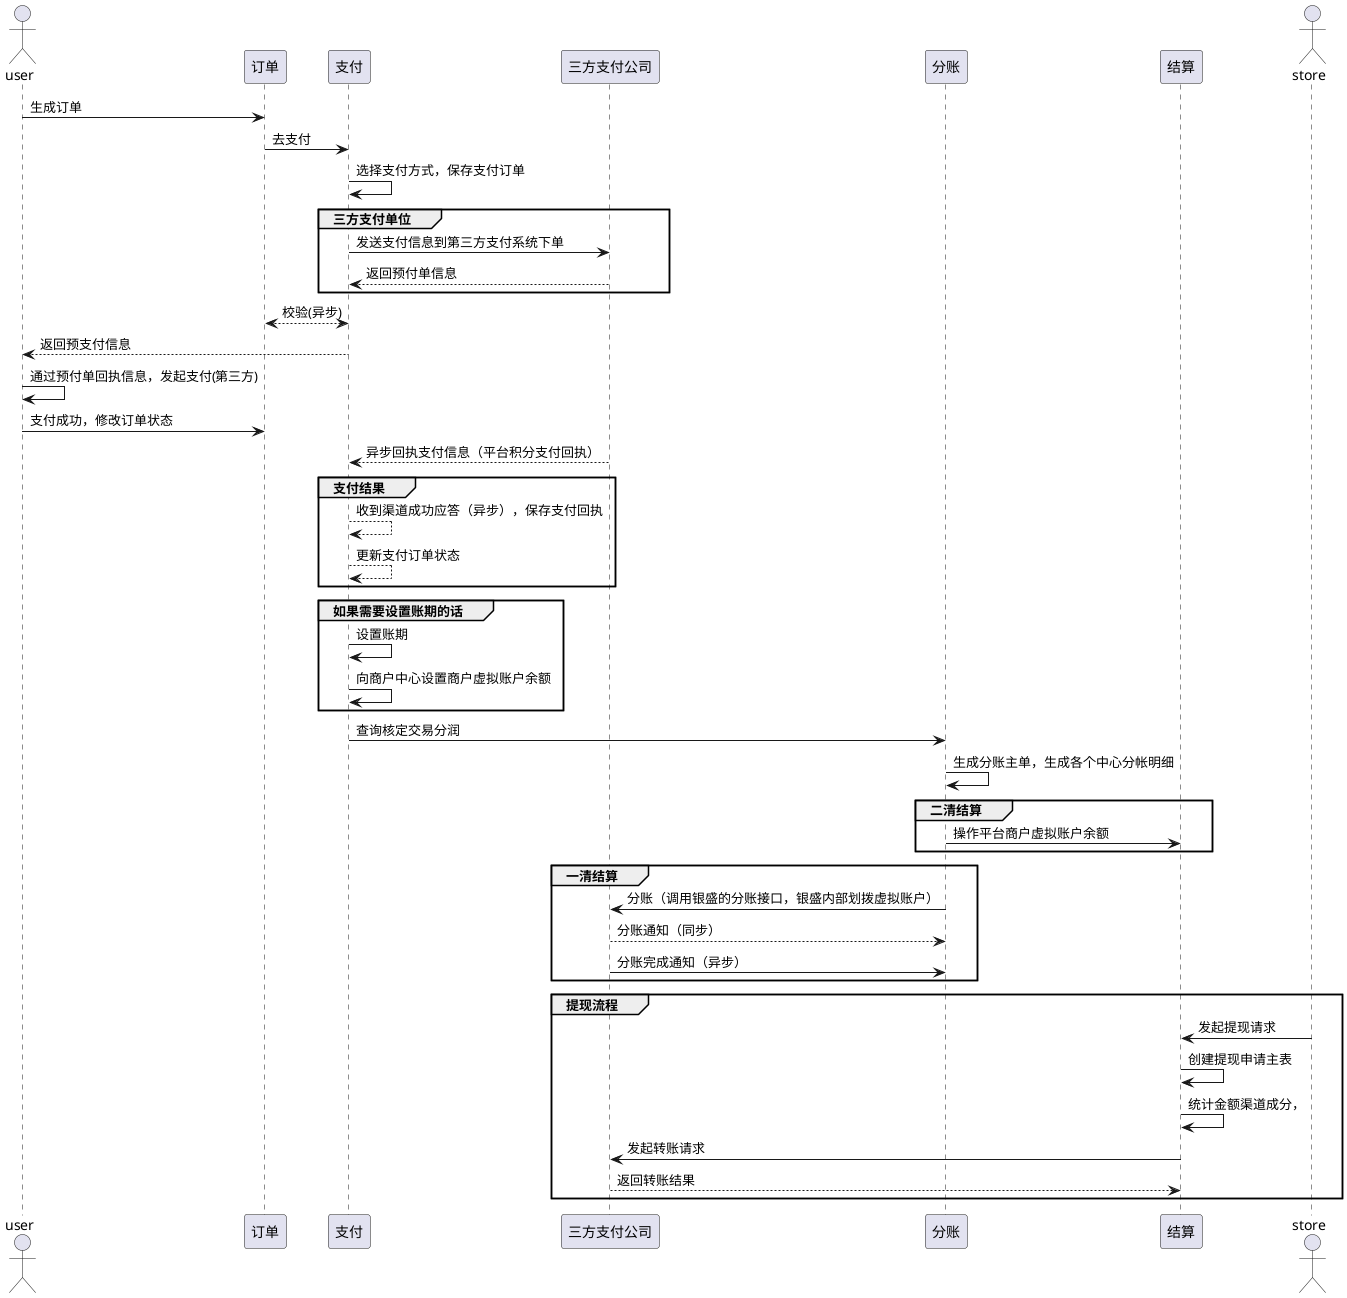 @startuml 支付系统
actor user
user-> 订单: 生成订单
订单->支付: 去支付
支付->支付:选择支付方式，保存支付订单
group 三方支付单位
    支付->三方支付公司:发送支付信息到第三方支付系统下单
    三方支付公司-->支付:返回预付单信息
end
支付<-->订单:校验(异步)
支付-->user:返回预支付信息
user->user:通过预付单回执信息，发起支付(第三方)
user->订单:支付成功，修改订单状态
三方支付公司-->支付:异步回执支付信息（平台积分支付回执）
group 支付结果
    支付-->支付:收到渠道成功应答（异步），保存支付回执
    支付-->支付:更新支付订单状态
end
group 如果需要设置账期的话
    支付->支付:设置账期
    支付->支付:向商户中心设置商户虚拟账户余额
end
支付->分账: 查询核定交易分润
分账->分账: 生成分账主单，生成各个中心分帐明细
actor store
group 二清结算
    分账->结算:操作平台商户虚拟账户余额


end
group 一清结算
    分账->三方支付公司:分账（调用银盛的分账接口，银盛内部划拨虚拟账户）
    分账<--三方支付公司:分账通知（同步）
    分账<-三方支付公司:分账完成通知（异步）
end
actor store
group 提现流程
    store->结算:发起提现请求
    结算->结算:创建提现申请主表
    结算->结算:统计金额渠道成分，
    结算->三方支付公司:发起转账请求
    三方支付公司-->结算:返回转账结果
end
@enduml